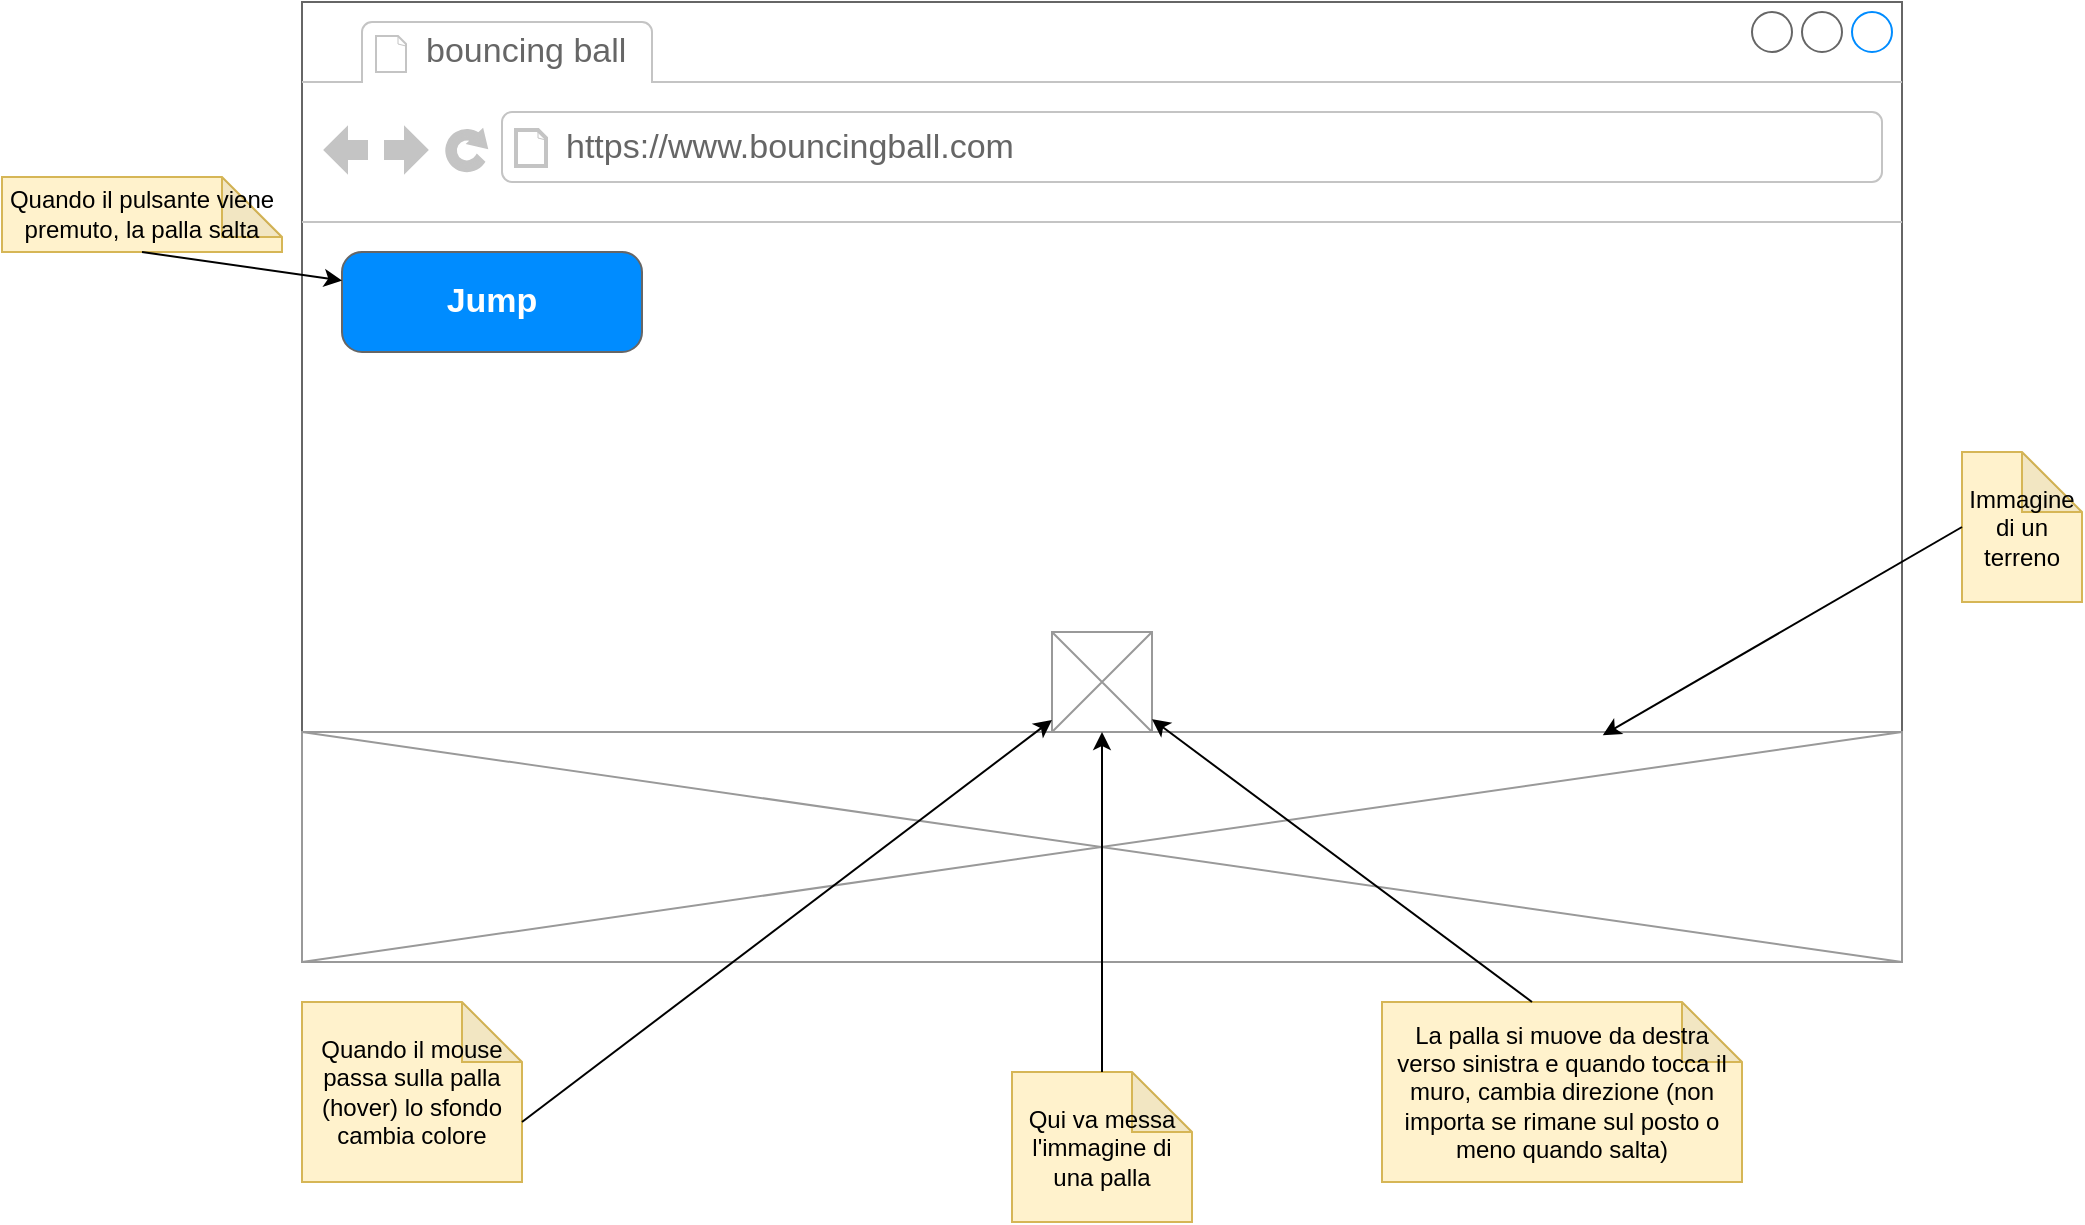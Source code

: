 <mxfile version="14.3.0" type="github">
  <diagram id="1JSylhCy0G0jC_GHJVuh" name="Page-1">
    <mxGraphModel dx="1185" dy="670" grid="1" gridSize="10" guides="1" tooltips="1" connect="1" arrows="1" fold="1" page="1" pageScale="1" pageWidth="1100" pageHeight="850" math="0" shadow="0">
      <root>
        <mxCell id="0" />
        <mxCell id="1" parent="0" />
        <mxCell id="PoXFyfMIvUlloKl1eks1-1" value="" style="strokeWidth=1;shadow=0;dashed=0;align=center;html=1;shape=mxgraph.mockup.containers.browserWindow;rSize=0;strokeColor=#666666;strokeColor2=#008cff;strokeColor3=#c4c4c4;mainText=,;recursiveResize=0;" parent="1" vertex="1">
          <mxGeometry x="180" y="160" width="800" height="480" as="geometry" />
        </mxCell>
        <mxCell id="PoXFyfMIvUlloKl1eks1-2" value="bouncing ball" style="strokeWidth=1;shadow=0;dashed=0;align=center;html=1;shape=mxgraph.mockup.containers.anchor;fontSize=17;fontColor=#666666;align=left;" parent="PoXFyfMIvUlloKl1eks1-1" vertex="1">
          <mxGeometry x="60" y="12" width="110" height="26" as="geometry" />
        </mxCell>
        <mxCell id="PoXFyfMIvUlloKl1eks1-3" value="https://www.bouncingball.com" style="strokeWidth=1;shadow=0;dashed=0;align=center;html=1;shape=mxgraph.mockup.containers.anchor;rSize=0;fontSize=17;fontColor=#666666;align=left;" parent="PoXFyfMIvUlloKl1eks1-1" vertex="1">
          <mxGeometry x="130" y="60" width="250" height="26" as="geometry" />
        </mxCell>
        <mxCell id="4SRlWSMIhAIwFaKgHMtI-1" value="" style="verticalLabelPosition=bottom;shadow=0;dashed=0;align=center;html=1;verticalAlign=top;strokeWidth=1;shape=mxgraph.mockup.graphics.simpleIcon;strokeColor=#999999;" vertex="1" parent="PoXFyfMIvUlloKl1eks1-1">
          <mxGeometry x="375" y="315" width="50" height="50" as="geometry" />
        </mxCell>
        <mxCell id="4SRlWSMIhAIwFaKgHMtI-14" value="" style="verticalLabelPosition=bottom;shadow=0;dashed=0;align=center;html=1;verticalAlign=top;strokeWidth=1;shape=mxgraph.mockup.graphics.simpleIcon;strokeColor=#999999;" vertex="1" parent="PoXFyfMIvUlloKl1eks1-1">
          <mxGeometry y="365" width="800" height="115" as="geometry" />
        </mxCell>
        <mxCell id="4SRlWSMIhAIwFaKgHMtI-16" value="Jump" style="strokeWidth=1;shadow=0;dashed=0;align=center;html=1;shape=mxgraph.mockup.buttons.button;strokeColor=#666666;fontColor=#ffffff;mainText=;buttonStyle=round;fontSize=17;fontStyle=1;fillColor=#008cff;whiteSpace=wrap;" vertex="1" parent="PoXFyfMIvUlloKl1eks1-1">
          <mxGeometry x="20" y="125" width="150" height="50" as="geometry" />
        </mxCell>
        <mxCell id="4SRlWSMIhAIwFaKgHMtI-3" value="Qui va messa l&#39;immagine di una palla" style="shape=note;whiteSpace=wrap;html=1;backgroundOutline=1;darkOpacity=0.05;fillColor=#fff2cc;strokeColor=#d6b656;" vertex="1" parent="1">
          <mxGeometry x="535" y="695" width="90" height="75" as="geometry" />
        </mxCell>
        <mxCell id="4SRlWSMIhAIwFaKgHMtI-4" value="" style="endArrow=classic;html=1;exitX=0.5;exitY=0;exitDx=0;exitDy=0;exitPerimeter=0;" edge="1" parent="1" source="4SRlWSMIhAIwFaKgHMtI-3" target="4SRlWSMIhAIwFaKgHMtI-1">
          <mxGeometry width="50" height="50" relative="1" as="geometry">
            <mxPoint x="600" y="665" as="sourcePoint" />
            <mxPoint x="610" y="465" as="targetPoint" />
          </mxGeometry>
        </mxCell>
        <mxCell id="4SRlWSMIhAIwFaKgHMtI-11" value="Immagine di un terreno" style="shape=note;whiteSpace=wrap;html=1;backgroundOutline=1;darkOpacity=0.05;fillColor=#fff2cc;strokeColor=#d6b656;" vertex="1" parent="1">
          <mxGeometry x="1010" y="385" width="60" height="75" as="geometry" />
        </mxCell>
        <mxCell id="4SRlWSMIhAIwFaKgHMtI-15" value="" style="endArrow=classic;html=1;entryX=0.813;entryY=0.014;entryDx=0;entryDy=0;entryPerimeter=0;exitX=0;exitY=0.5;exitDx=0;exitDy=0;exitPerimeter=0;" edge="1" parent="1" source="4SRlWSMIhAIwFaKgHMtI-11" target="4SRlWSMIhAIwFaKgHMtI-14">
          <mxGeometry width="50" height="50" relative="1" as="geometry">
            <mxPoint x="1000" y="435" as="sourcePoint" />
            <mxPoint x="970" y="633" as="targetPoint" />
          </mxGeometry>
        </mxCell>
        <mxCell id="4SRlWSMIhAIwFaKgHMtI-17" value="Quando il pulsante viene premuto, la palla salta" style="shape=note;whiteSpace=wrap;html=1;backgroundOutline=1;darkOpacity=0.05;fillColor=#fff2cc;strokeColor=#d6b656;" vertex="1" parent="1">
          <mxGeometry x="30" y="247.5" width="140" height="37.5" as="geometry" />
        </mxCell>
        <mxCell id="4SRlWSMIhAIwFaKgHMtI-18" value="" style="endArrow=classic;html=1;exitX=0.5;exitY=1;exitDx=0;exitDy=0;exitPerimeter=0;" edge="1" parent="1" source="4SRlWSMIhAIwFaKgHMtI-17" target="4SRlWSMIhAIwFaKgHMtI-16">
          <mxGeometry width="50" height="50" relative="1" as="geometry">
            <mxPoint x="510" y="420" as="sourcePoint" />
            <mxPoint x="560" y="370" as="targetPoint" />
          </mxGeometry>
        </mxCell>
        <mxCell id="4SRlWSMIhAIwFaKgHMtI-19" value="La palla si muove da destra verso sinistra e quando tocca il muro, cambia direzione (non importa se rimane sul posto o meno quando salta)" style="shape=note;whiteSpace=wrap;html=1;backgroundOutline=1;darkOpacity=0.05;fillColor=#fff2cc;strokeColor=#d6b656;" vertex="1" parent="1">
          <mxGeometry x="720" y="660" width="180" height="90" as="geometry" />
        </mxCell>
        <mxCell id="4SRlWSMIhAIwFaKgHMtI-20" value="" style="endArrow=classic;html=1;exitX=0;exitY=0;exitDx=75;exitDy=0;exitPerimeter=0;" edge="1" parent="1" source="4SRlWSMIhAIwFaKgHMtI-19" target="4SRlWSMIhAIwFaKgHMtI-1">
          <mxGeometry width="50" height="50" relative="1" as="geometry">
            <mxPoint x="620" y="540" as="sourcePoint" />
            <mxPoint x="670" y="490" as="targetPoint" />
          </mxGeometry>
        </mxCell>
        <mxCell id="4SRlWSMIhAIwFaKgHMtI-21" value="Quando il mouse passa sulla palla (hover) lo sfondo cambia colore" style="shape=note;whiteSpace=wrap;html=1;backgroundOutline=1;darkOpacity=0.05;fillColor=#fff2cc;strokeColor=#d6b656;" vertex="1" parent="1">
          <mxGeometry x="180" y="660" width="110" height="90" as="geometry" />
        </mxCell>
        <mxCell id="4SRlWSMIhAIwFaKgHMtI-23" value="" style="endArrow=classic;html=1;exitX=0;exitY=0;exitDx=110;exitDy=60;exitPerimeter=0;" edge="1" parent="1" source="4SRlWSMIhAIwFaKgHMtI-21" target="4SRlWSMIhAIwFaKgHMtI-1">
          <mxGeometry width="50" height="50" relative="1" as="geometry">
            <mxPoint x="570" y="440" as="sourcePoint" />
            <mxPoint x="620" y="390" as="targetPoint" />
          </mxGeometry>
        </mxCell>
      </root>
    </mxGraphModel>
  </diagram>
</mxfile>
